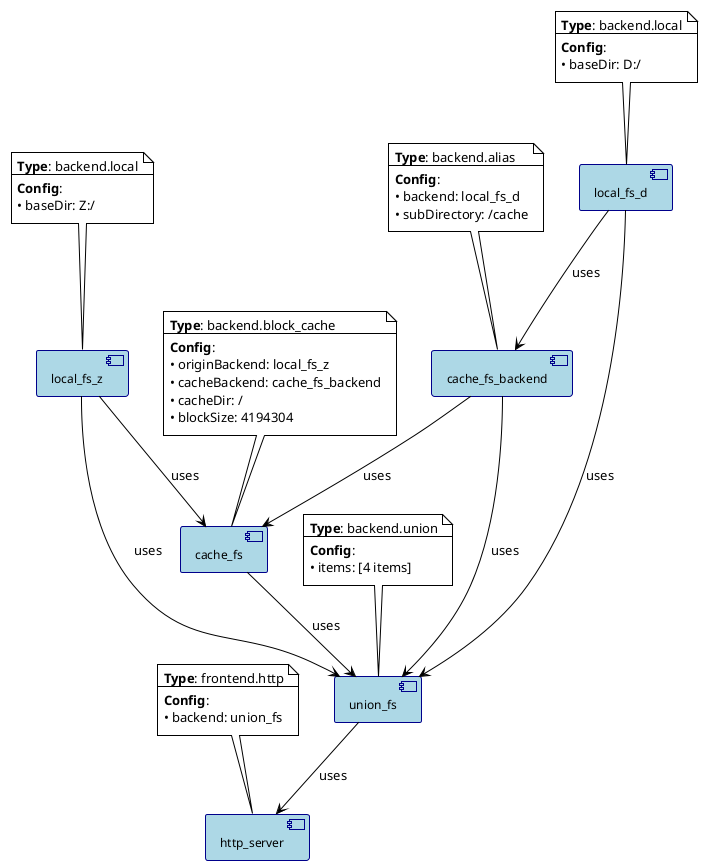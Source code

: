@startuml
!define COMPONENT_DIAGRAM
!theme plain

skinparam backgroundColor White
skinparam componentBackgroundColor LightBlue
skinparam componentBorderColor DarkBlue
skinparam componentFontSize 12
skinparam componentStyle uml2

component [local_fs_d] as local_fs_d
note top of local_fs_d
  **Type**: backend.local
  --
  **Config**:
  • baseDir: D:/
end note

component [cache_fs_backend] as cache_fs_backend
note top of cache_fs_backend
  **Type**: backend.alias
  --
  **Config**:
  • backend: local_fs_d
  • subDirectory: /cache
end note

component [local_fs_z] as local_fs_z
note top of local_fs_z
  **Type**: backend.local
  --
  **Config**:
  • baseDir: Z:/
end note

component [cache_fs] as cache_fs
note top of cache_fs
  **Type**: backend.block_cache
  --
  **Config**:
  • originBackend: local_fs_z
  • cacheBackend: cache_fs_backend
  • cacheDir: /
  • blockSize: 4194304
end note

component [union_fs] as union_fs
note top of union_fs
  **Type**: backend.union
  --
  **Config**:
  • items: [4 items]
end note

component [http_server] as http_server
note top of http_server
  **Type**: frontend.http
  --
  **Config**:
  • backend: union_fs
end note

' Dependencies
local_fs_d --> cache_fs_backend : uses
local_fs_z --> cache_fs : uses
cache_fs_backend --> cache_fs : uses
local_fs_d --> union_fs : uses
local_fs_z --> union_fs : uses
cache_fs_backend --> union_fs : uses
cache_fs --> union_fs : uses
union_fs --> http_server : uses

@enduml
